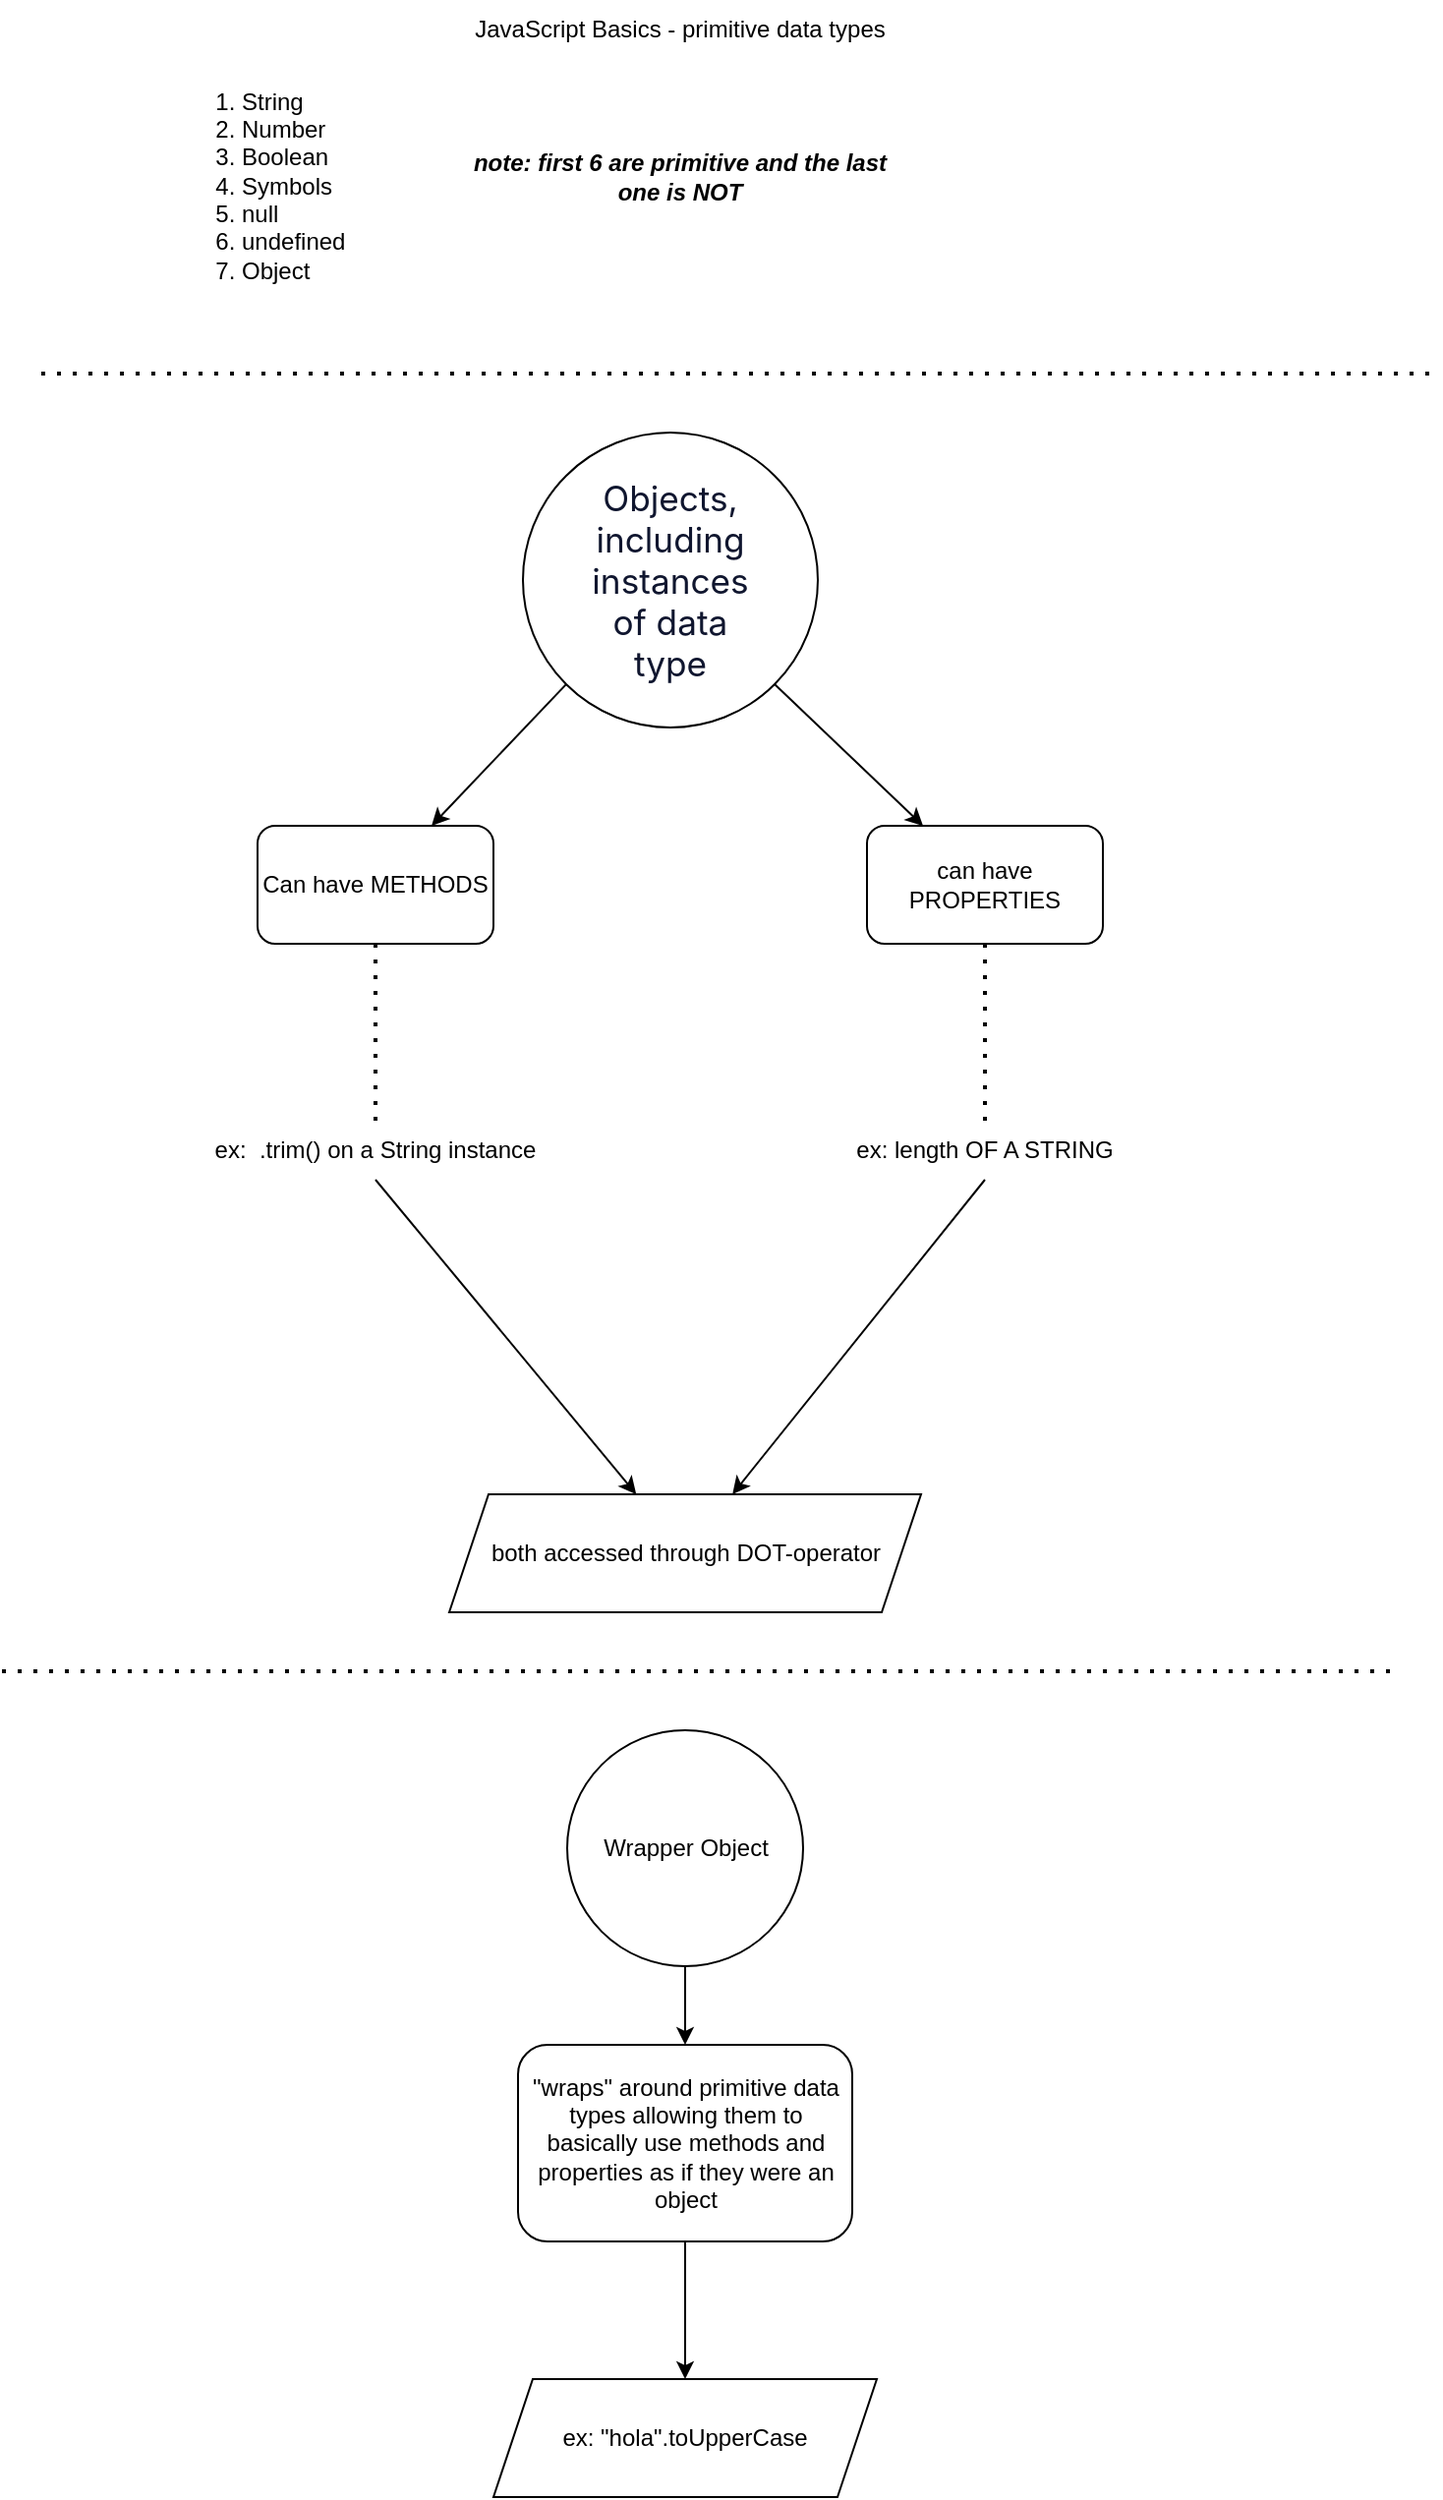 <mxfile version="20.2.7" type="github">
  <diagram id="G5pQ3DJFAONGSXKyBIfJ" name="Page-1">
    <mxGraphModel dx="1298" dy="703" grid="1" gridSize="10" guides="1" tooltips="1" connect="1" arrows="1" fold="1" page="1" pageScale="1" pageWidth="850" pageHeight="1100" math="0" shadow="0">
      <root>
        <mxCell id="0" />
        <mxCell id="1" parent="0" />
        <mxCell id="MdWdMFWJyQxuW0JwbtC5-1" value="JavaScript Basics - primitive data types" style="text;html=1;strokeColor=none;fillColor=none;align=center;verticalAlign=middle;whiteSpace=wrap;rounded=0;" parent="1" vertex="1">
          <mxGeometry x="285" y="20" width="240" height="30" as="geometry" />
        </mxCell>
        <mxCell id="MdWdMFWJyQxuW0JwbtC5-2" value="&lt;ol&gt;&lt;li&gt;String&lt;/li&gt;&lt;li&gt;Number&lt;/li&gt;&lt;li&gt;Boolean&lt;/li&gt;&lt;li&gt;Symbols&lt;/li&gt;&lt;li&gt;null&lt;/li&gt;&lt;li&gt;undefined&lt;/li&gt;&lt;li&gt;Object&lt;/li&gt;&lt;/ol&gt;" style="text;strokeColor=none;fillColor=none;html=1;whiteSpace=wrap;verticalAlign=middle;overflow=hidden;" parent="1" vertex="1">
          <mxGeometry x="140" y="50" width="170" height="120" as="geometry" />
        </mxCell>
        <mxCell id="MdWdMFWJyQxuW0JwbtC5-3" value="&lt;i&gt;&lt;b&gt;note: first 6 are primitive and the last one is NOT&lt;/b&gt;&lt;/i&gt;" style="text;html=1;strokeColor=none;fillColor=none;align=center;verticalAlign=middle;whiteSpace=wrap;rounded=0;" parent="1" vertex="1">
          <mxGeometry x="290" y="95" width="230" height="30" as="geometry" />
        </mxCell>
        <mxCell id="MdWdMFWJyQxuW0JwbtC5-4" value="" style="ellipse;whiteSpace=wrap;html=1;aspect=fixed;" parent="1" vertex="1">
          <mxGeometry x="325" y="240" width="150" height="150" as="geometry" />
        </mxCell>
        <mxCell id="MdWdMFWJyQxuW0JwbtC5-5" value="" style="endArrow=none;dashed=1;html=1;dashPattern=1 3;strokeWidth=2;rounded=0;" parent="1" edge="1">
          <mxGeometry width="50" height="50" relative="1" as="geometry">
            <mxPoint x="80" y="210" as="sourcePoint" />
            <mxPoint x="790" y="210" as="targetPoint" />
          </mxGeometry>
        </mxCell>
        <mxCell id="MdWdMFWJyQxuW0JwbtC5-6" value="&lt;meta charset=&quot;utf-8&quot;&gt;&lt;span style=&quot;color: rgb(16, 22, 47); font-family: Apercu, -apple-system, &amp;quot;system-ui&amp;quot;, &amp;quot;Segoe UI&amp;quot;, Roboto, Ubuntu, Cantarell, &amp;quot;Fira Sans&amp;quot;, &amp;quot;Droid Sans&amp;quot;, &amp;quot;Helvetica Neue&amp;quot;, sans-serif; font-size: 17.6px; font-style: normal; font-variant-ligatures: normal; font-variant-caps: normal; font-weight: 400; letter-spacing: normal; orphans: 2; text-align: left; text-indent: 0px; text-transform: none; widows: 2; word-spacing: 0px; -webkit-text-stroke-width: 0px; background-color: rgb(255, 255, 255); text-decoration-thickness: initial; text-decoration-style: initial; text-decoration-color: initial; float: none; display: inline !important;&quot;&gt;Objects, including instances of data type&lt;/span&gt;" style="text;html=1;strokeColor=none;fillColor=none;align=center;verticalAlign=middle;whiteSpace=wrap;rounded=0;" parent="1" vertex="1">
          <mxGeometry x="370" y="300" width="60" height="30" as="geometry" />
        </mxCell>
        <mxCell id="MdWdMFWJyQxuW0JwbtC5-7" value="" style="endArrow=classic;html=1;rounded=0;exitX=1;exitY=1;exitDx=0;exitDy=0;" parent="1" source="MdWdMFWJyQxuW0JwbtC5-4" target="MdWdMFWJyQxuW0JwbtC5-8" edge="1">
          <mxGeometry width="50" height="50" relative="1" as="geometry">
            <mxPoint x="480" y="390" as="sourcePoint" />
            <mxPoint x="520" y="420" as="targetPoint" />
          </mxGeometry>
        </mxCell>
        <mxCell id="MdWdMFWJyQxuW0JwbtC5-8" value="can have PROPERTIES" style="rounded=1;whiteSpace=wrap;html=1;" parent="1" vertex="1">
          <mxGeometry x="500" y="440" width="120" height="60" as="geometry" />
        </mxCell>
        <mxCell id="MdWdMFWJyQxuW0JwbtC5-9" value="" style="endArrow=classic;html=1;rounded=0;exitX=0;exitY=1;exitDx=0;exitDy=0;" parent="1" source="MdWdMFWJyQxuW0JwbtC5-4" target="MdWdMFWJyQxuW0JwbtC5-10" edge="1">
          <mxGeometry width="50" height="50" relative="1" as="geometry">
            <mxPoint x="463.033" y="378.033" as="sourcePoint" />
            <mxPoint x="530" y="430" as="targetPoint" />
          </mxGeometry>
        </mxCell>
        <mxCell id="MdWdMFWJyQxuW0JwbtC5-10" value="Can have METHODS" style="rounded=1;whiteSpace=wrap;html=1;" parent="1" vertex="1">
          <mxGeometry x="190" y="440" width="120" height="60" as="geometry" />
        </mxCell>
        <mxCell id="MdWdMFWJyQxuW0JwbtC5-11" value="" style="endArrow=none;dashed=1;html=1;dashPattern=1 3;strokeWidth=2;rounded=0;entryX=0.5;entryY=1;entryDx=0;entryDy=0;exitX=0.5;exitY=0;exitDx=0;exitDy=0;" parent="1" source="MdWdMFWJyQxuW0JwbtC5-12" target="MdWdMFWJyQxuW0JwbtC5-10" edge="1">
          <mxGeometry width="50" height="50" relative="1" as="geometry">
            <mxPoint x="250" y="580" as="sourcePoint" />
            <mxPoint x="260" y="530" as="targetPoint" />
          </mxGeometry>
        </mxCell>
        <mxCell id="MdWdMFWJyQxuW0JwbtC5-12" value="ex:&amp;nbsp; .trim() on a String instance" style="text;html=1;strokeColor=none;fillColor=none;align=center;verticalAlign=middle;whiteSpace=wrap;rounded=0;" parent="1" vertex="1">
          <mxGeometry x="155" y="590" width="190" height="30" as="geometry" />
        </mxCell>
        <mxCell id="MdWdMFWJyQxuW0JwbtC5-13" value="" style="endArrow=none;dashed=1;html=1;dashPattern=1 3;strokeWidth=2;rounded=0;entryX=0.5;entryY=1;entryDx=0;entryDy=0;exitX=0.5;exitY=0;exitDx=0;exitDy=0;" parent="1" source="MdWdMFWJyQxuW0JwbtC5-14" target="MdWdMFWJyQxuW0JwbtC5-8" edge="1">
          <mxGeometry width="50" height="50" relative="1" as="geometry">
            <mxPoint x="260" y="590" as="sourcePoint" />
            <mxPoint x="260" y="510" as="targetPoint" />
          </mxGeometry>
        </mxCell>
        <mxCell id="MdWdMFWJyQxuW0JwbtC5-14" value="ex: length OF A STRING" style="text;html=1;strokeColor=none;fillColor=none;align=center;verticalAlign=middle;whiteSpace=wrap;rounded=0;" parent="1" vertex="1">
          <mxGeometry x="465" y="590" width="190" height="30" as="geometry" />
        </mxCell>
        <mxCell id="2UyR7oOJQtnqq6swLskZ-1" value="" style="endArrow=none;dashed=1;html=1;dashPattern=1 3;strokeWidth=2;rounded=0;" edge="1" parent="1">
          <mxGeometry width="50" height="50" relative="1" as="geometry">
            <mxPoint x="60" y="870" as="sourcePoint" />
            <mxPoint x="770" y="870" as="targetPoint" />
          </mxGeometry>
        </mxCell>
        <mxCell id="2UyR7oOJQtnqq6swLskZ-2" value="Wrapper Object" style="ellipse;whiteSpace=wrap;html=1;aspect=fixed;" vertex="1" parent="1">
          <mxGeometry x="347.5" y="900" width="120" height="120" as="geometry" />
        </mxCell>
        <mxCell id="2UyR7oOJQtnqq6swLskZ-3" value="" style="endArrow=classic;html=1;rounded=0;exitX=0.5;exitY=1;exitDx=0;exitDy=0;entryX=0.5;entryY=0;entryDx=0;entryDy=0;" edge="1" parent="1" source="2UyR7oOJQtnqq6swLskZ-2" target="2UyR7oOJQtnqq6swLskZ-5">
          <mxGeometry width="50" height="50" relative="1" as="geometry">
            <mxPoint x="432.5" y="1040" as="sourcePoint" />
            <mxPoint x="312.5" y="1110" as="targetPoint" />
          </mxGeometry>
        </mxCell>
        <mxCell id="2UyR7oOJQtnqq6swLskZ-5" value="&quot;wraps&quot; around primitive data types allowing them to basically use methods and properties as if they were an object" style="rounded=1;whiteSpace=wrap;html=1;" vertex="1" parent="1">
          <mxGeometry x="322.5" y="1060" width="170" height="100" as="geometry" />
        </mxCell>
        <mxCell id="2UyR7oOJQtnqq6swLskZ-6" value="" style="endArrow=classic;html=1;rounded=0;exitX=0.5;exitY=1;exitDx=0;exitDy=0;entryX=0.5;entryY=0;entryDx=0;entryDy=0;" edge="1" parent="1" source="2UyR7oOJQtnqq6swLskZ-5" target="2UyR7oOJQtnqq6swLskZ-7">
          <mxGeometry width="50" height="50" relative="1" as="geometry">
            <mxPoint x="432.5" y="1190" as="sourcePoint" />
            <mxPoint x="407.5" y="1190" as="targetPoint" />
          </mxGeometry>
        </mxCell>
        <mxCell id="2UyR7oOJQtnqq6swLskZ-7" value="ex: &quot;hola&quot;.toUpperCase" style="shape=parallelogram;perimeter=parallelogramPerimeter;whiteSpace=wrap;html=1;fixedSize=1;" vertex="1" parent="1">
          <mxGeometry x="310" y="1230" width="195" height="60" as="geometry" />
        </mxCell>
        <mxCell id="2UyR7oOJQtnqq6swLskZ-8" value="" style="endArrow=classic;html=1;rounded=0;exitX=0.5;exitY=1;exitDx=0;exitDy=0;" edge="1" parent="1" source="MdWdMFWJyQxuW0JwbtC5-12" target="2UyR7oOJQtnqq6swLskZ-10">
          <mxGeometry width="50" height="50" relative="1" as="geometry">
            <mxPoint x="400" y="720" as="sourcePoint" />
            <mxPoint x="380" y="750" as="targetPoint" />
          </mxGeometry>
        </mxCell>
        <mxCell id="2UyR7oOJQtnqq6swLskZ-9" value="" style="endArrow=classic;html=1;rounded=0;exitX=0.5;exitY=1;exitDx=0;exitDy=0;" edge="1" parent="1" source="MdWdMFWJyQxuW0JwbtC5-14" target="2UyR7oOJQtnqq6swLskZ-10">
          <mxGeometry width="50" height="50" relative="1" as="geometry">
            <mxPoint x="375" y="620" as="sourcePoint" />
            <mxPoint x="460" y="750" as="targetPoint" />
          </mxGeometry>
        </mxCell>
        <mxCell id="2UyR7oOJQtnqq6swLskZ-10" value="both accessed through DOT-operator" style="shape=parallelogram;perimeter=parallelogramPerimeter;whiteSpace=wrap;html=1;fixedSize=1;" vertex="1" parent="1">
          <mxGeometry x="287.5" y="780" width="240" height="60" as="geometry" />
        </mxCell>
      </root>
    </mxGraphModel>
  </diagram>
</mxfile>
